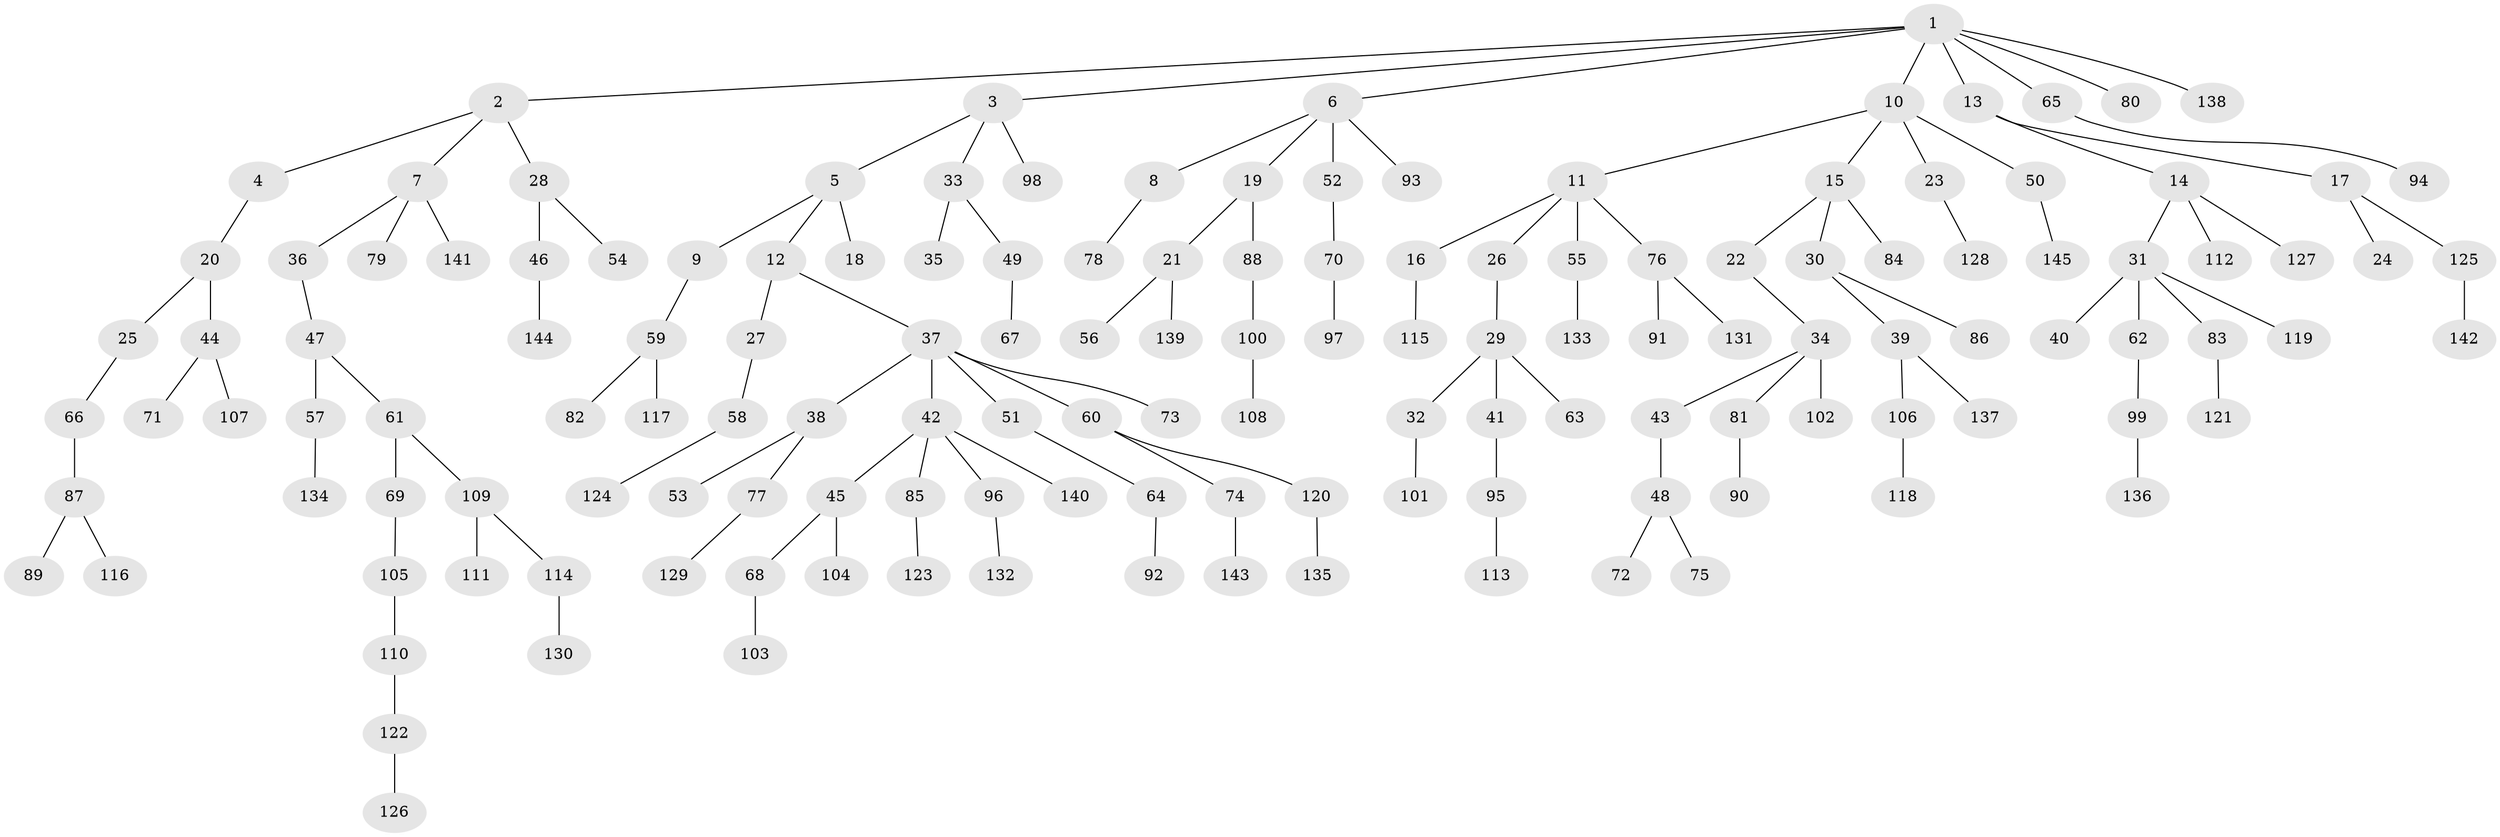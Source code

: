 // coarse degree distribution, {7: 0.03, 4: 0.05, 6: 0.02, 5: 0.03, 3: 0.1, 1: 0.54, 2: 0.23}
// Generated by graph-tools (version 1.1) at 2025/42/03/06/25 10:42:04]
// undirected, 145 vertices, 144 edges
graph export_dot {
graph [start="1"]
  node [color=gray90,style=filled];
  1;
  2;
  3;
  4;
  5;
  6;
  7;
  8;
  9;
  10;
  11;
  12;
  13;
  14;
  15;
  16;
  17;
  18;
  19;
  20;
  21;
  22;
  23;
  24;
  25;
  26;
  27;
  28;
  29;
  30;
  31;
  32;
  33;
  34;
  35;
  36;
  37;
  38;
  39;
  40;
  41;
  42;
  43;
  44;
  45;
  46;
  47;
  48;
  49;
  50;
  51;
  52;
  53;
  54;
  55;
  56;
  57;
  58;
  59;
  60;
  61;
  62;
  63;
  64;
  65;
  66;
  67;
  68;
  69;
  70;
  71;
  72;
  73;
  74;
  75;
  76;
  77;
  78;
  79;
  80;
  81;
  82;
  83;
  84;
  85;
  86;
  87;
  88;
  89;
  90;
  91;
  92;
  93;
  94;
  95;
  96;
  97;
  98;
  99;
  100;
  101;
  102;
  103;
  104;
  105;
  106;
  107;
  108;
  109;
  110;
  111;
  112;
  113;
  114;
  115;
  116;
  117;
  118;
  119;
  120;
  121;
  122;
  123;
  124;
  125;
  126;
  127;
  128;
  129;
  130;
  131;
  132;
  133;
  134;
  135;
  136;
  137;
  138;
  139;
  140;
  141;
  142;
  143;
  144;
  145;
  1 -- 2;
  1 -- 3;
  1 -- 6;
  1 -- 10;
  1 -- 13;
  1 -- 65;
  1 -- 80;
  1 -- 138;
  2 -- 4;
  2 -- 7;
  2 -- 28;
  3 -- 5;
  3 -- 33;
  3 -- 98;
  4 -- 20;
  5 -- 9;
  5 -- 12;
  5 -- 18;
  6 -- 8;
  6 -- 19;
  6 -- 52;
  6 -- 93;
  7 -- 36;
  7 -- 79;
  7 -- 141;
  8 -- 78;
  9 -- 59;
  10 -- 11;
  10 -- 15;
  10 -- 23;
  10 -- 50;
  11 -- 16;
  11 -- 26;
  11 -- 55;
  11 -- 76;
  12 -- 27;
  12 -- 37;
  13 -- 14;
  13 -- 17;
  14 -- 31;
  14 -- 112;
  14 -- 127;
  15 -- 22;
  15 -- 30;
  15 -- 84;
  16 -- 115;
  17 -- 24;
  17 -- 125;
  19 -- 21;
  19 -- 88;
  20 -- 25;
  20 -- 44;
  21 -- 56;
  21 -- 139;
  22 -- 34;
  23 -- 128;
  25 -- 66;
  26 -- 29;
  27 -- 58;
  28 -- 46;
  28 -- 54;
  29 -- 32;
  29 -- 41;
  29 -- 63;
  30 -- 39;
  30 -- 86;
  31 -- 40;
  31 -- 62;
  31 -- 83;
  31 -- 119;
  32 -- 101;
  33 -- 35;
  33 -- 49;
  34 -- 43;
  34 -- 81;
  34 -- 102;
  36 -- 47;
  37 -- 38;
  37 -- 42;
  37 -- 51;
  37 -- 60;
  37 -- 73;
  38 -- 53;
  38 -- 77;
  39 -- 106;
  39 -- 137;
  41 -- 95;
  42 -- 45;
  42 -- 85;
  42 -- 96;
  42 -- 140;
  43 -- 48;
  44 -- 71;
  44 -- 107;
  45 -- 68;
  45 -- 104;
  46 -- 144;
  47 -- 57;
  47 -- 61;
  48 -- 72;
  48 -- 75;
  49 -- 67;
  50 -- 145;
  51 -- 64;
  52 -- 70;
  55 -- 133;
  57 -- 134;
  58 -- 124;
  59 -- 82;
  59 -- 117;
  60 -- 74;
  60 -- 120;
  61 -- 69;
  61 -- 109;
  62 -- 99;
  64 -- 92;
  65 -- 94;
  66 -- 87;
  68 -- 103;
  69 -- 105;
  70 -- 97;
  74 -- 143;
  76 -- 91;
  76 -- 131;
  77 -- 129;
  81 -- 90;
  83 -- 121;
  85 -- 123;
  87 -- 89;
  87 -- 116;
  88 -- 100;
  95 -- 113;
  96 -- 132;
  99 -- 136;
  100 -- 108;
  105 -- 110;
  106 -- 118;
  109 -- 111;
  109 -- 114;
  110 -- 122;
  114 -- 130;
  120 -- 135;
  122 -- 126;
  125 -- 142;
}
